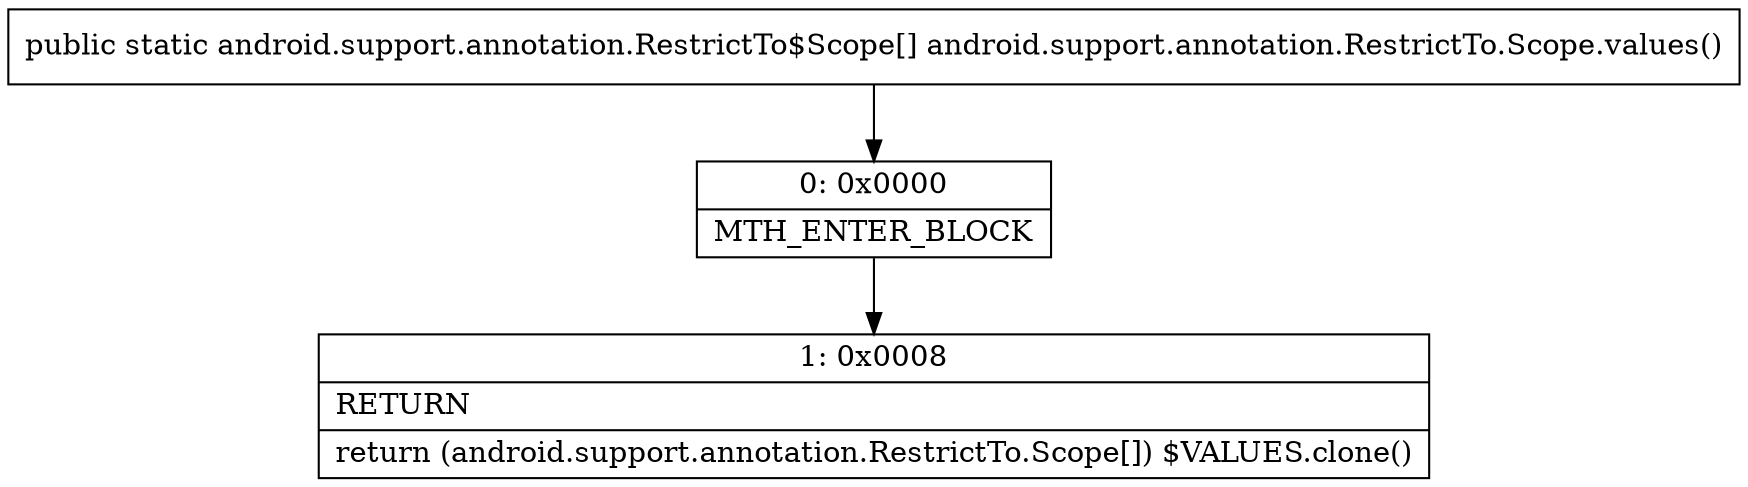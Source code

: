 digraph "CFG forandroid.support.annotation.RestrictTo.Scope.values()[Landroid\/support\/annotation\/RestrictTo$Scope;" {
Node_0 [shape=record,label="{0\:\ 0x0000|MTH_ENTER_BLOCK\l}"];
Node_1 [shape=record,label="{1\:\ 0x0008|RETURN\l|return (android.support.annotation.RestrictTo.Scope[]) $VALUES.clone()\l}"];
MethodNode[shape=record,label="{public static android.support.annotation.RestrictTo$Scope[] android.support.annotation.RestrictTo.Scope.values() }"];
MethodNode -> Node_0;
Node_0 -> Node_1;
}

